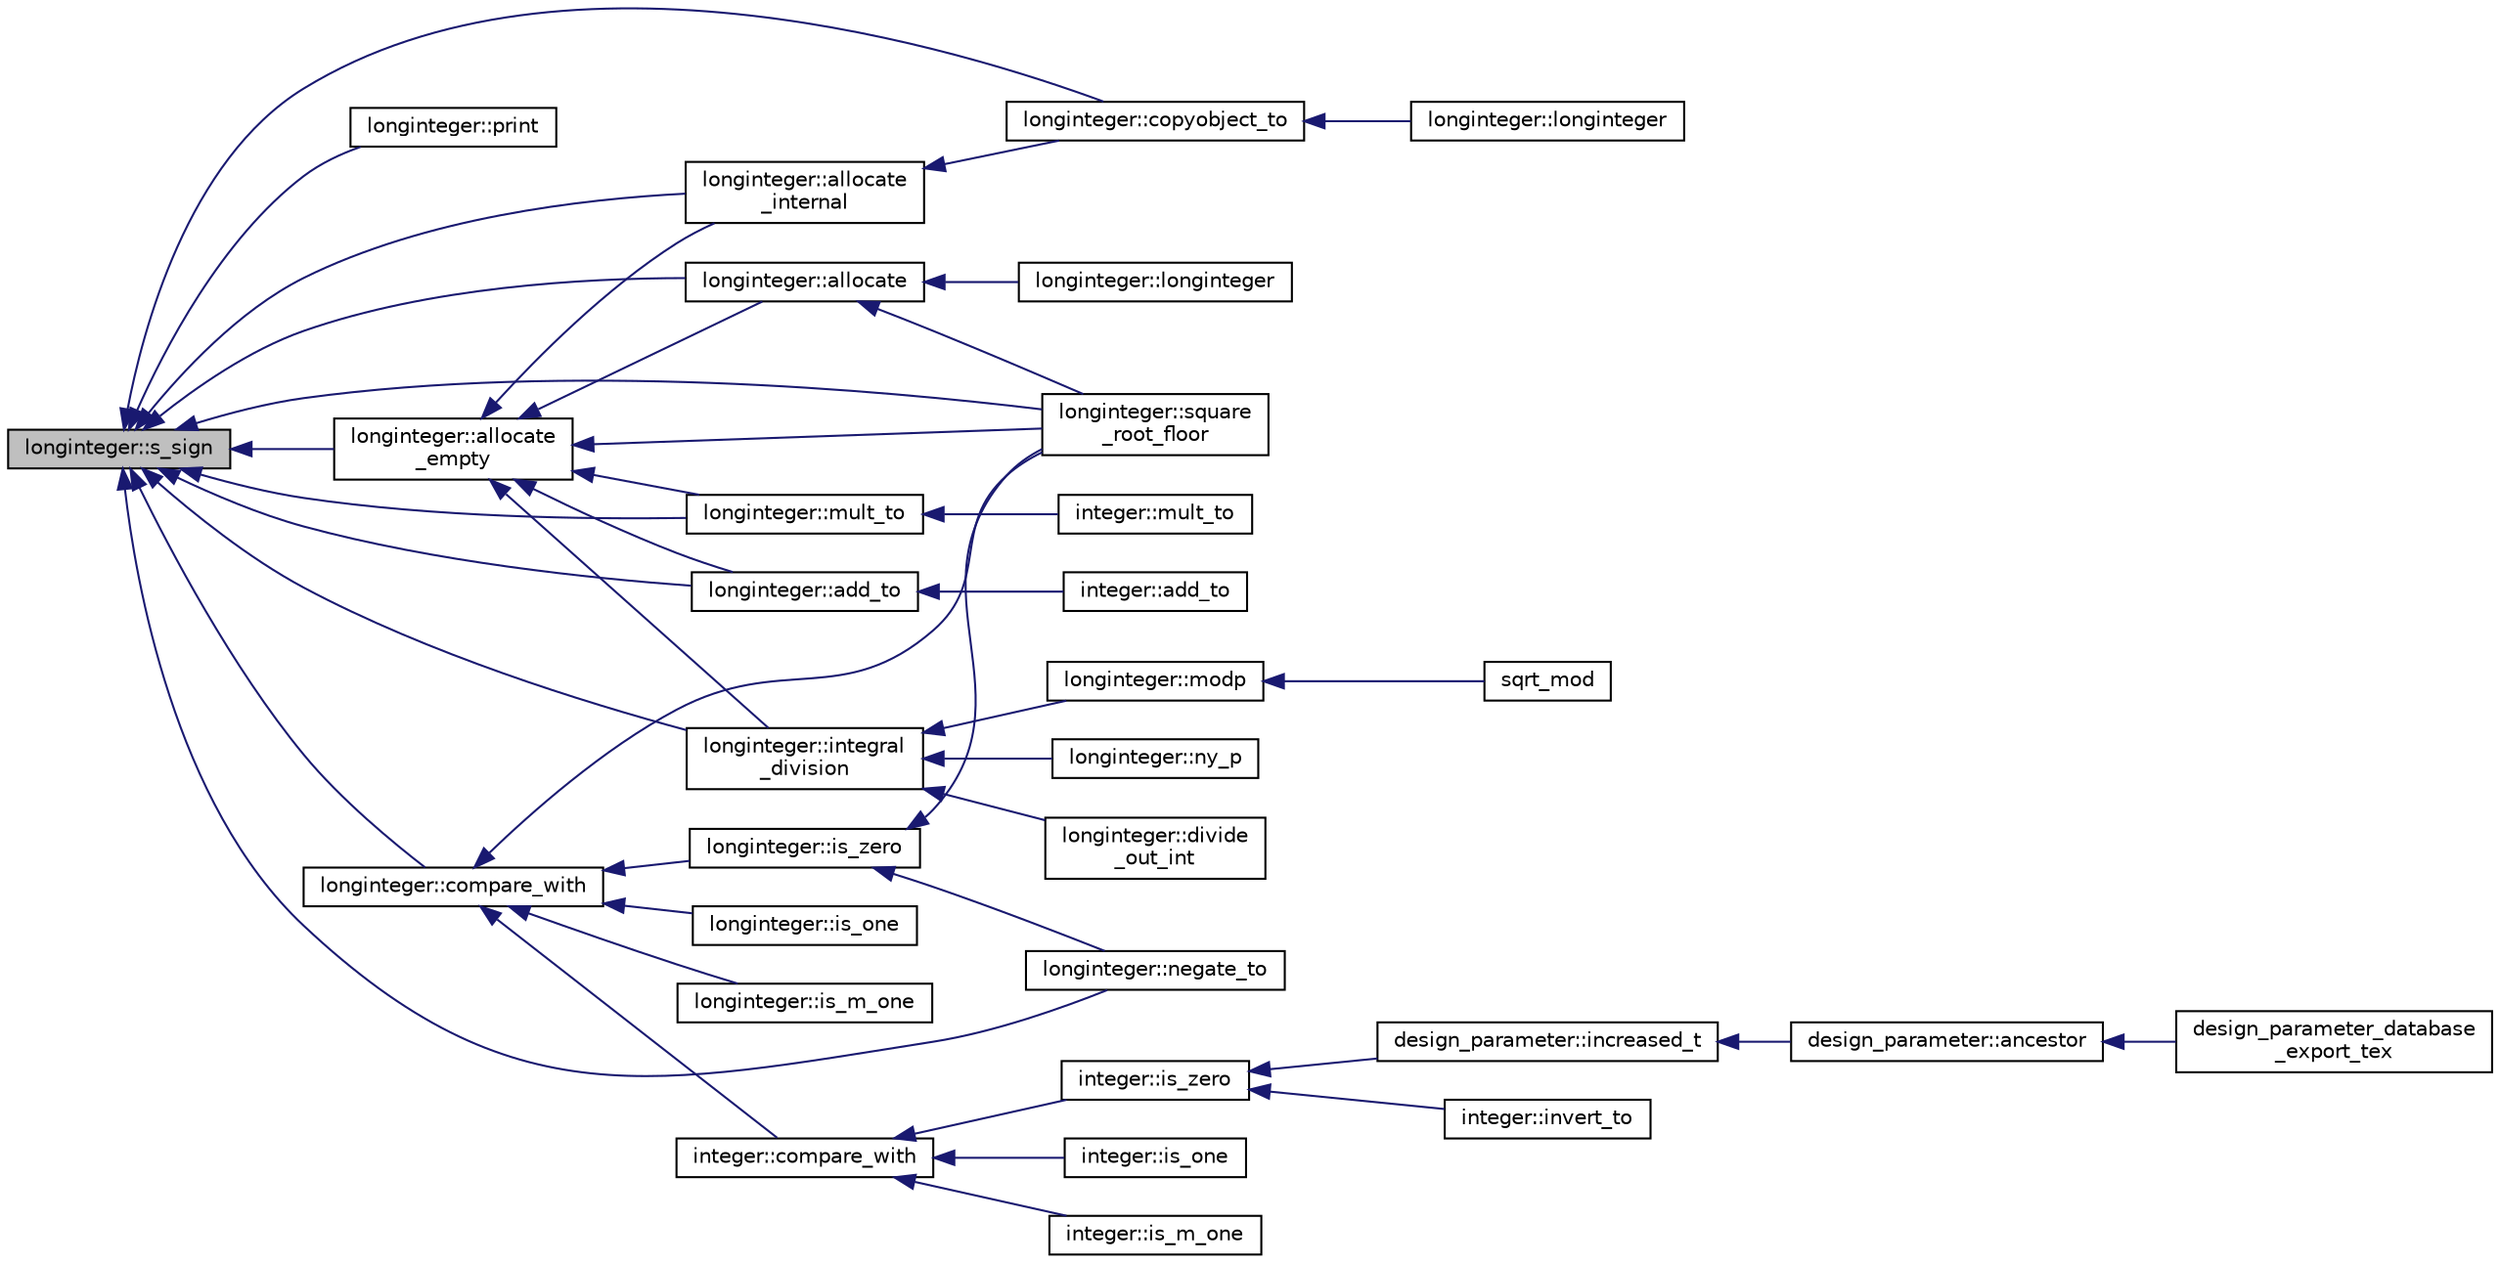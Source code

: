 digraph "longinteger::s_sign"
{
  edge [fontname="Helvetica",fontsize="10",labelfontname="Helvetica",labelfontsize="10"];
  node [fontname="Helvetica",fontsize="10",shape=record];
  rankdir="LR";
  Node2070 [label="longinteger::s_sign",height=0.2,width=0.4,color="black", fillcolor="grey75", style="filled", fontcolor="black"];
  Node2070 -> Node2071 [dir="back",color="midnightblue",fontsize="10",style="solid",fontname="Helvetica"];
  Node2071 [label="longinteger::copyobject_to",height=0.2,width=0.4,color="black", fillcolor="white", style="filled",URL="$d3/d71/classlonginteger.html#ae894d5c96d74d0c19a09527956a14493"];
  Node2071 -> Node2072 [dir="back",color="midnightblue",fontsize="10",style="solid",fontname="Helvetica"];
  Node2072 [label="longinteger::longinteger",height=0.2,width=0.4,color="black", fillcolor="white", style="filled",URL="$d3/d71/classlonginteger.html#a30553f5083f01e86aae9e00630852617"];
  Node2070 -> Node2073 [dir="back",color="midnightblue",fontsize="10",style="solid",fontname="Helvetica"];
  Node2073 [label="longinteger::print",height=0.2,width=0.4,color="black", fillcolor="white", style="filled",URL="$d3/d71/classlonginteger.html#a21d99160318418ba5bc8318254d2caf8"];
  Node2070 -> Node2074 [dir="back",color="midnightblue",fontsize="10",style="solid",fontname="Helvetica"];
  Node2074 [label="longinteger::allocate",height=0.2,width=0.4,color="black", fillcolor="white", style="filled",URL="$d3/d71/classlonginteger.html#a6d5f2429a98a2fea96aa605d1a6b1e6e"];
  Node2074 -> Node2075 [dir="back",color="midnightblue",fontsize="10",style="solid",fontname="Helvetica"];
  Node2075 [label="longinteger::longinteger",height=0.2,width=0.4,color="black", fillcolor="white", style="filled",URL="$d3/d71/classlonginteger.html#a46c003f48c7bb112056651dae89c8e72"];
  Node2074 -> Node2076 [dir="back",color="midnightblue",fontsize="10",style="solid",fontname="Helvetica"];
  Node2076 [label="longinteger::square\l_root_floor",height=0.2,width=0.4,color="black", fillcolor="white", style="filled",URL="$d3/d71/classlonginteger.html#a1b5b30f8bc750d1304390f518e43aa0f"];
  Node2070 -> Node2077 [dir="back",color="midnightblue",fontsize="10",style="solid",fontname="Helvetica"];
  Node2077 [label="longinteger::allocate\l_internal",height=0.2,width=0.4,color="black", fillcolor="white", style="filled",URL="$d3/d71/classlonginteger.html#af2df35d345485e9cd3c3088a80ec232d"];
  Node2077 -> Node2071 [dir="back",color="midnightblue",fontsize="10",style="solid",fontname="Helvetica"];
  Node2070 -> Node2078 [dir="back",color="midnightblue",fontsize="10",style="solid",fontname="Helvetica"];
  Node2078 [label="longinteger::allocate\l_empty",height=0.2,width=0.4,color="black", fillcolor="white", style="filled",URL="$d3/d71/classlonginteger.html#a40b25b8aed02337972489655293eda99"];
  Node2078 -> Node2074 [dir="back",color="midnightblue",fontsize="10",style="solid",fontname="Helvetica"];
  Node2078 -> Node2077 [dir="back",color="midnightblue",fontsize="10",style="solid",fontname="Helvetica"];
  Node2078 -> Node2079 [dir="back",color="midnightblue",fontsize="10",style="solid",fontname="Helvetica"];
  Node2079 [label="longinteger::mult_to",height=0.2,width=0.4,color="black", fillcolor="white", style="filled",URL="$d3/d71/classlonginteger.html#a1afdab43a82be7dfd40ff41da28735d2"];
  Node2079 -> Node2080 [dir="back",color="midnightblue",fontsize="10",style="solid",fontname="Helvetica"];
  Node2080 [label="integer::mult_to",height=0.2,width=0.4,color="black", fillcolor="white", style="filled",URL="$d0/de5/classinteger.html#a7f4f072c0d9c6b15660d80e81496dffc"];
  Node2078 -> Node2081 [dir="back",color="midnightblue",fontsize="10",style="solid",fontname="Helvetica"];
  Node2081 [label="longinteger::add_to",height=0.2,width=0.4,color="black", fillcolor="white", style="filled",URL="$d3/d71/classlonginteger.html#a457c74224b83d9fbfc904a391baab7ed"];
  Node2081 -> Node2082 [dir="back",color="midnightblue",fontsize="10",style="solid",fontname="Helvetica"];
  Node2082 [label="integer::add_to",height=0.2,width=0.4,color="black", fillcolor="white", style="filled",URL="$d0/de5/classinteger.html#a3f6fe19fe4f2948364b1e75a6dfec47f"];
  Node2078 -> Node2083 [dir="back",color="midnightblue",fontsize="10",style="solid",fontname="Helvetica"];
  Node2083 [label="longinteger::integral\l_division",height=0.2,width=0.4,color="black", fillcolor="white", style="filled",URL="$d3/d71/classlonginteger.html#a692f761cfc91770ca40ab5c2df4bd358"];
  Node2083 -> Node2084 [dir="back",color="midnightblue",fontsize="10",style="solid",fontname="Helvetica"];
  Node2084 [label="longinteger::modp",height=0.2,width=0.4,color="black", fillcolor="white", style="filled",URL="$d3/d71/classlonginteger.html#a4c554e7aa704ace8b97448c6d27fd4bd"];
  Node2084 -> Node2085 [dir="back",color="midnightblue",fontsize="10",style="solid",fontname="Helvetica"];
  Node2085 [label="sqrt_mod",height=0.2,width=0.4,color="black", fillcolor="white", style="filled",URL="$d3/d72/global_8_c.html#a8b9a700cdc4cf3ca42c28e6435945ade"];
  Node2083 -> Node2086 [dir="back",color="midnightblue",fontsize="10",style="solid",fontname="Helvetica"];
  Node2086 [label="longinteger::ny_p",height=0.2,width=0.4,color="black", fillcolor="white", style="filled",URL="$d3/d71/classlonginteger.html#a2e791f6e15c1ef6f7cd2dd3bf0a6d4c1"];
  Node2083 -> Node2087 [dir="back",color="midnightblue",fontsize="10",style="solid",fontname="Helvetica"];
  Node2087 [label="longinteger::divide\l_out_int",height=0.2,width=0.4,color="black", fillcolor="white", style="filled",URL="$d3/d71/classlonginteger.html#ac4b65023c8de701153491d80577dfb9b"];
  Node2078 -> Node2076 [dir="back",color="midnightblue",fontsize="10",style="solid",fontname="Helvetica"];
  Node2070 -> Node2088 [dir="back",color="midnightblue",fontsize="10",style="solid",fontname="Helvetica"];
  Node2088 [label="longinteger::compare_with",height=0.2,width=0.4,color="black", fillcolor="white", style="filled",URL="$d3/d71/classlonginteger.html#aaa504bac9b133d50b5ac50768f97db9d"];
  Node2088 -> Node2089 [dir="back",color="midnightblue",fontsize="10",style="solid",fontname="Helvetica"];
  Node2089 [label="integer::compare_with",height=0.2,width=0.4,color="black", fillcolor="white", style="filled",URL="$d0/de5/classinteger.html#a20cc8d8d4913e9ee746c6758bbb2e62a"];
  Node2089 -> Node2090 [dir="back",color="midnightblue",fontsize="10",style="solid",fontname="Helvetica"];
  Node2090 [label="integer::is_zero",height=0.2,width=0.4,color="black", fillcolor="white", style="filled",URL="$d0/de5/classinteger.html#ab92500013b2342ab5c24355bc91bad64"];
  Node2090 -> Node2091 [dir="back",color="midnightblue",fontsize="10",style="solid",fontname="Helvetica"];
  Node2091 [label="design_parameter::increased_t",height=0.2,width=0.4,color="black", fillcolor="white", style="filled",URL="$da/d94/classdesign__parameter.html#a8f39a90927d51e3cb3772bc98c94d7d0"];
  Node2091 -> Node2092 [dir="back",color="midnightblue",fontsize="10",style="solid",fontname="Helvetica"];
  Node2092 [label="design_parameter::ancestor",height=0.2,width=0.4,color="black", fillcolor="white", style="filled",URL="$da/d94/classdesign__parameter.html#abd616d2e29cde6f3e797abab001af0c6"];
  Node2092 -> Node2093 [dir="back",color="midnightblue",fontsize="10",style="solid",fontname="Helvetica"];
  Node2093 [label="design_parameter_database\l_export_tex",height=0.2,width=0.4,color="black", fillcolor="white", style="filled",URL="$d9/d60/discreta_8h.html#a075808c1cf57d126d15a0d7794716de7"];
  Node2090 -> Node2094 [dir="back",color="midnightblue",fontsize="10",style="solid",fontname="Helvetica"];
  Node2094 [label="integer::invert_to",height=0.2,width=0.4,color="black", fillcolor="white", style="filled",URL="$d0/de5/classinteger.html#a9a991b285677b99b4879034e31648b7a"];
  Node2089 -> Node2095 [dir="back",color="midnightblue",fontsize="10",style="solid",fontname="Helvetica"];
  Node2095 [label="integer::is_one",height=0.2,width=0.4,color="black", fillcolor="white", style="filled",URL="$d0/de5/classinteger.html#acf8faabd4ed20f9580605714b5b73a5f"];
  Node2089 -> Node2096 [dir="back",color="midnightblue",fontsize="10",style="solid",fontname="Helvetica"];
  Node2096 [label="integer::is_m_one",height=0.2,width=0.4,color="black", fillcolor="white", style="filled",URL="$d0/de5/classinteger.html#a7585957656c1152035411e066a4f0053"];
  Node2088 -> Node2097 [dir="back",color="midnightblue",fontsize="10",style="solid",fontname="Helvetica"];
  Node2097 [label="longinteger::is_zero",height=0.2,width=0.4,color="black", fillcolor="white", style="filled",URL="$d3/d71/classlonginteger.html#aa40fbd6c28e40a7a19cb29b8999afbc0"];
  Node2097 -> Node2098 [dir="back",color="midnightblue",fontsize="10",style="solid",fontname="Helvetica"];
  Node2098 [label="longinteger::negate_to",height=0.2,width=0.4,color="black", fillcolor="white", style="filled",URL="$d3/d71/classlonginteger.html#a1de6a5663bb80562dee0e6ca1a808ff1"];
  Node2097 -> Node2076 [dir="back",color="midnightblue",fontsize="10",style="solid",fontname="Helvetica"];
  Node2088 -> Node2099 [dir="back",color="midnightblue",fontsize="10",style="solid",fontname="Helvetica"];
  Node2099 [label="longinteger::is_one",height=0.2,width=0.4,color="black", fillcolor="white", style="filled",URL="$d3/d71/classlonginteger.html#a2e169e4ac876ac8694af28468fdfd060"];
  Node2088 -> Node2100 [dir="back",color="midnightblue",fontsize="10",style="solid",fontname="Helvetica"];
  Node2100 [label="longinteger::is_m_one",height=0.2,width=0.4,color="black", fillcolor="white", style="filled",URL="$d3/d71/classlonginteger.html#aa47d6521fc1dc8058d9eaa516caefabe"];
  Node2088 -> Node2076 [dir="back",color="midnightblue",fontsize="10",style="solid",fontname="Helvetica"];
  Node2070 -> Node2079 [dir="back",color="midnightblue",fontsize="10",style="solid",fontname="Helvetica"];
  Node2070 -> Node2081 [dir="back",color="midnightblue",fontsize="10",style="solid",fontname="Helvetica"];
  Node2070 -> Node2098 [dir="back",color="midnightblue",fontsize="10",style="solid",fontname="Helvetica"];
  Node2070 -> Node2083 [dir="back",color="midnightblue",fontsize="10",style="solid",fontname="Helvetica"];
  Node2070 -> Node2076 [dir="back",color="midnightblue",fontsize="10",style="solid",fontname="Helvetica"];
}
